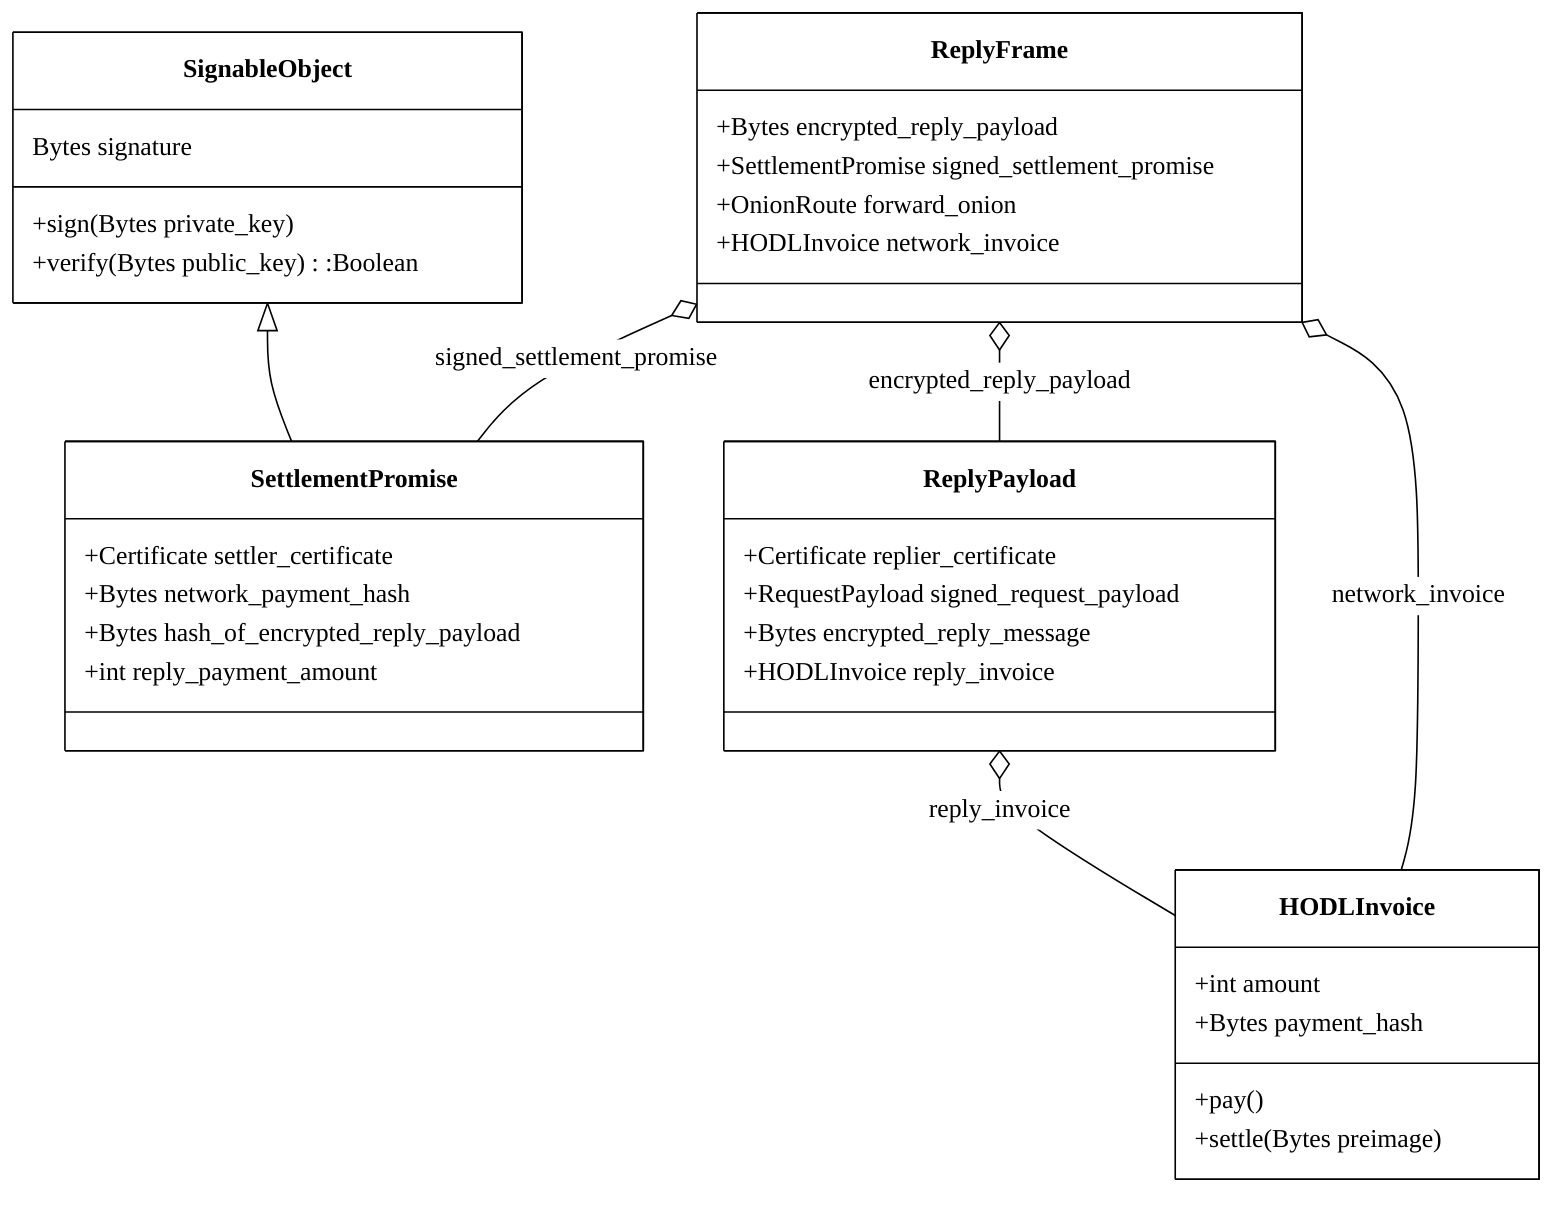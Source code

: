 %%{
  init: {
    'theme': 'base',
    'themeVariables': {
      'primaryColor': '#FFFFFF',
      'primaryTextColor': '#000',
      'primaryBorderColor': '#000',
      'lineColor': '#000',
      'secondaryColor': '#000',
      'secondaryTextColor': '#000',
      'secondaryBorderColor': '#000',
      'tertiaryColor': '#000',
      'tertiaryTextColor': '#000',
      'tertiaryBorderColor': '#000',
      'fontFamily':'Times New Roman'
    }
  }
}%%
classDiagram
    class SignableObject{
        Bytes signature
        +sign(Bytes private_key)
        +verify(Bytes public_key):Boolean
    }
    class HODLInvoice{
        +int amount
        +pay()
        +Bytes payment_hash
        +settle(Bytes preimage)
    }
    class SettlementPromise{
        +Certificate settler_certificate
        +Bytes network_payment_hash
        +Bytes hash_of_encrypted_reply_payload
        +int reply_payment_amount
    }
    class ReplyPayload{
        +Certificate replier_certificate
        +RequestPayload signed_request_payload
        +Bytes encrypted_reply_message
        +HODLInvoice reply_invoice
    }
    class ReplyFrame{
        +Bytes encrypted_reply_payload
        +SettlementPromise signed_settlement_promise
        +OnionRoute forward_onion
        +HODLInvoice network_invoice
    }
    SignableObject <|-- SettlementPromise
    ReplyFrame  o--  ReplyPayload : encrypted_reply_payload
    ReplyFrame  o--  SettlementPromise : signed_settlement_promise
    ReplyPayload o-- HODLInvoice: reply_invoice
    ReplyFrame o-- HODLInvoice: network_invoice